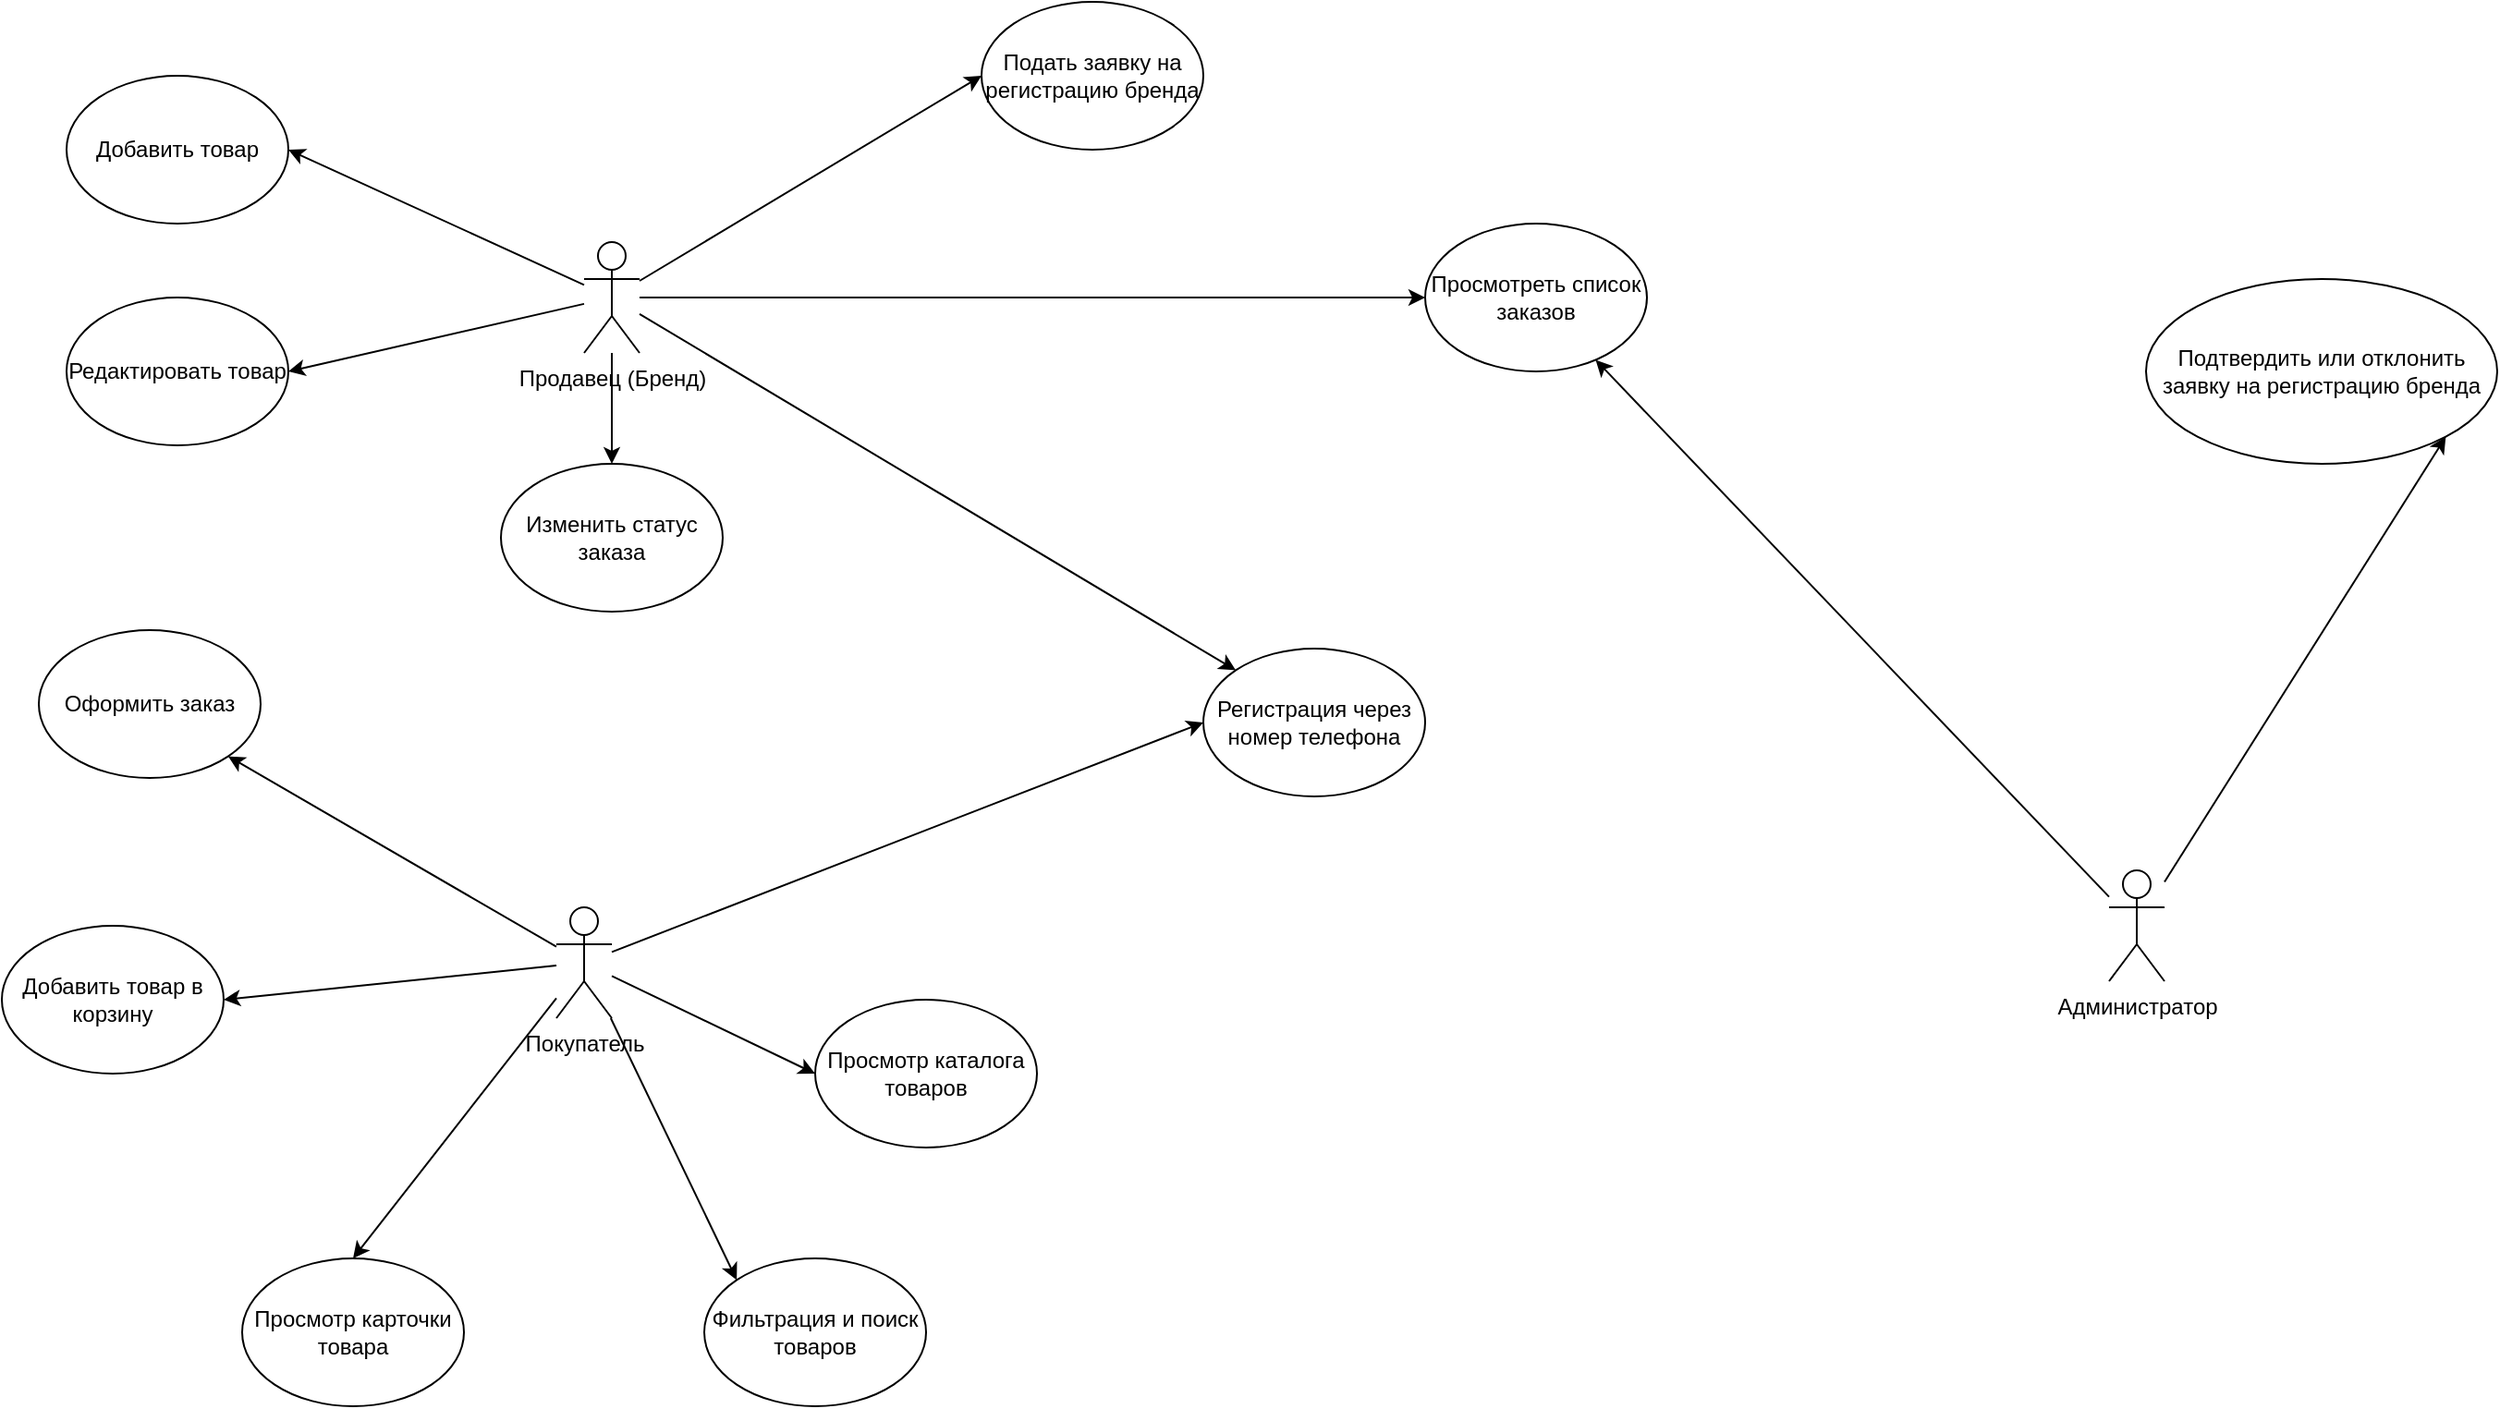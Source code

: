 <mxfile version="26.0.4">
  <diagram name="Page-1" id="7_Z8981V1ElBUZm9hgSq">
    <mxGraphModel dx="1434" dy="5517" grid="1" gridSize="10" guides="1" tooltips="1" connect="1" arrows="1" fold="1" page="1" pageScale="1" pageWidth="3300" pageHeight="4681" math="0" shadow="0">
      <root>
        <mxCell id="0" />
        <mxCell id="1" parent="0" />
        <mxCell id="nAR1nL-UHkU4ty_js7dU-6" style="rounded=0;orthogonalLoop=1;jettySize=auto;html=1;entryX=0;entryY=0.5;entryDx=0;entryDy=0;" edge="1" parent="1" source="nAR1nL-UHkU4ty_js7dU-1" target="nAR1nL-UHkU4ty_js7dU-5">
          <mxGeometry relative="1" as="geometry" />
        </mxCell>
        <mxCell id="nAR1nL-UHkU4ty_js7dU-19" style="rounded=0;orthogonalLoop=1;jettySize=auto;html=1;entryX=0.5;entryY=0;entryDx=0;entryDy=0;" edge="1" parent="1" source="nAR1nL-UHkU4ty_js7dU-1" target="nAR1nL-UHkU4ty_js7dU-14">
          <mxGeometry relative="1" as="geometry" />
        </mxCell>
        <mxCell id="nAR1nL-UHkU4ty_js7dU-20" style="rounded=0;orthogonalLoop=1;jettySize=auto;html=1;entryX=0;entryY=0;entryDx=0;entryDy=0;" edge="1" parent="1" source="nAR1nL-UHkU4ty_js7dU-1" target="nAR1nL-UHkU4ty_js7dU-13">
          <mxGeometry relative="1" as="geometry" />
        </mxCell>
        <mxCell id="nAR1nL-UHkU4ty_js7dU-21" style="rounded=0;orthogonalLoop=1;jettySize=auto;html=1;entryX=0;entryY=0.5;entryDx=0;entryDy=0;" edge="1" parent="1" source="nAR1nL-UHkU4ty_js7dU-1" target="nAR1nL-UHkU4ty_js7dU-12">
          <mxGeometry relative="1" as="geometry" />
        </mxCell>
        <mxCell id="nAR1nL-UHkU4ty_js7dU-24" style="rounded=0;orthogonalLoop=1;jettySize=auto;html=1;entryX=1;entryY=0.5;entryDx=0;entryDy=0;" edge="1" parent="1" source="nAR1nL-UHkU4ty_js7dU-1" target="nAR1nL-UHkU4ty_js7dU-22">
          <mxGeometry relative="1" as="geometry" />
        </mxCell>
        <mxCell id="nAR1nL-UHkU4ty_js7dU-25" style="rounded=0;orthogonalLoop=1;jettySize=auto;html=1;entryX=1;entryY=1;entryDx=0;entryDy=0;" edge="1" parent="1" source="nAR1nL-UHkU4ty_js7dU-1" target="nAR1nL-UHkU4ty_js7dU-23">
          <mxGeometry relative="1" as="geometry" />
        </mxCell>
        <mxCell id="nAR1nL-UHkU4ty_js7dU-1" value="Покупатель" style="shape=umlActor;verticalLabelPosition=bottom;verticalAlign=top;html=1;outlineConnect=0;" vertex="1" parent="1">
          <mxGeometry x="310" y="280" width="30" height="60" as="geometry" />
        </mxCell>
        <mxCell id="nAR1nL-UHkU4ty_js7dU-7" style="rounded=0;orthogonalLoop=1;jettySize=auto;html=1;entryX=0;entryY=0;entryDx=0;entryDy=0;" edge="1" parent="1" source="nAR1nL-UHkU4ty_js7dU-2" target="nAR1nL-UHkU4ty_js7dU-5">
          <mxGeometry relative="1" as="geometry" />
        </mxCell>
        <mxCell id="nAR1nL-UHkU4ty_js7dU-9" style="rounded=0;orthogonalLoop=1;jettySize=auto;html=1;entryX=0;entryY=0.5;entryDx=0;entryDy=0;" edge="1" parent="1" source="nAR1nL-UHkU4ty_js7dU-2" target="nAR1nL-UHkU4ty_js7dU-8">
          <mxGeometry relative="1" as="geometry" />
        </mxCell>
        <mxCell id="nAR1nL-UHkU4ty_js7dU-17" style="rounded=0;orthogonalLoop=1;jettySize=auto;html=1;entryX=1;entryY=0.5;entryDx=0;entryDy=0;" edge="1" parent="1" source="nAR1nL-UHkU4ty_js7dU-2" target="nAR1nL-UHkU4ty_js7dU-15">
          <mxGeometry relative="1" as="geometry" />
        </mxCell>
        <mxCell id="nAR1nL-UHkU4ty_js7dU-18" style="rounded=0;orthogonalLoop=1;jettySize=auto;html=1;entryX=1;entryY=0.5;entryDx=0;entryDy=0;" edge="1" parent="1" source="nAR1nL-UHkU4ty_js7dU-2" target="nAR1nL-UHkU4ty_js7dU-16">
          <mxGeometry relative="1" as="geometry" />
        </mxCell>
        <mxCell id="nAR1nL-UHkU4ty_js7dU-27" style="rounded=0;orthogonalLoop=1;jettySize=auto;html=1;" edge="1" parent="1" source="nAR1nL-UHkU4ty_js7dU-2" target="nAR1nL-UHkU4ty_js7dU-26">
          <mxGeometry relative="1" as="geometry" />
        </mxCell>
        <mxCell id="nAR1nL-UHkU4ty_js7dU-29" style="edgeStyle=orthogonalEdgeStyle;rounded=0;orthogonalLoop=1;jettySize=auto;html=1;" edge="1" parent="1" source="nAR1nL-UHkU4ty_js7dU-2" target="nAR1nL-UHkU4ty_js7dU-28">
          <mxGeometry relative="1" as="geometry" />
        </mxCell>
        <mxCell id="nAR1nL-UHkU4ty_js7dU-2" value="Продавец (Бренд)" style="shape=umlActor;verticalLabelPosition=bottom;verticalAlign=top;html=1;outlineConnect=0;" vertex="1" parent="1">
          <mxGeometry x="325" y="-80" width="30" height="60" as="geometry" />
        </mxCell>
        <mxCell id="nAR1nL-UHkU4ty_js7dU-11" style="rounded=0;orthogonalLoop=1;jettySize=auto;html=1;entryX=1;entryY=1;entryDx=0;entryDy=0;" edge="1" parent="1" source="nAR1nL-UHkU4ty_js7dU-3" target="nAR1nL-UHkU4ty_js7dU-10">
          <mxGeometry relative="1" as="geometry" />
        </mxCell>
        <mxCell id="nAR1nL-UHkU4ty_js7dU-30" style="rounded=0;orthogonalLoop=1;jettySize=auto;html=1;" edge="1" parent="1" source="nAR1nL-UHkU4ty_js7dU-3" target="nAR1nL-UHkU4ty_js7dU-26">
          <mxGeometry relative="1" as="geometry" />
        </mxCell>
        <mxCell id="nAR1nL-UHkU4ty_js7dU-3" value="Администратор" style="shape=umlActor;verticalLabelPosition=bottom;verticalAlign=top;html=1;outlineConnect=0;" vertex="1" parent="1">
          <mxGeometry x="1150" y="260" width="30" height="60" as="geometry" />
        </mxCell>
        <mxCell id="nAR1nL-UHkU4ty_js7dU-5" value="Регистрация через номер телефона" style="ellipse;whiteSpace=wrap;html=1;" vertex="1" parent="1">
          <mxGeometry x="660" y="140" width="120" height="80" as="geometry" />
        </mxCell>
        <mxCell id="nAR1nL-UHkU4ty_js7dU-8" value="Подать заявку на регистрацию бренда" style="ellipse;whiteSpace=wrap;html=1;" vertex="1" parent="1">
          <mxGeometry x="540" y="-210" width="120" height="80" as="geometry" />
        </mxCell>
        <mxCell id="nAR1nL-UHkU4ty_js7dU-10" value="Подтвердить или отклонить заявку на регистрацию бренда" style="ellipse;whiteSpace=wrap;html=1;" vertex="1" parent="1">
          <mxGeometry x="1170" y="-60" width="190" height="100" as="geometry" />
        </mxCell>
        <mxCell id="nAR1nL-UHkU4ty_js7dU-12" value="Просмотр каталога товаров" style="ellipse;whiteSpace=wrap;html=1;" vertex="1" parent="1">
          <mxGeometry x="450" y="330" width="120" height="80" as="geometry" />
        </mxCell>
        <mxCell id="nAR1nL-UHkU4ty_js7dU-13" value="Фильтрация и поиск товаров" style="ellipse;whiteSpace=wrap;html=1;" vertex="1" parent="1">
          <mxGeometry x="390" y="470" width="120" height="80" as="geometry" />
        </mxCell>
        <mxCell id="nAR1nL-UHkU4ty_js7dU-14" value="Просмотр карточки товара" style="ellipse;whiteSpace=wrap;html=1;" vertex="1" parent="1">
          <mxGeometry x="140" y="470" width="120" height="80" as="geometry" />
        </mxCell>
        <mxCell id="nAR1nL-UHkU4ty_js7dU-15" value="Добавить товар" style="ellipse;whiteSpace=wrap;html=1;" vertex="1" parent="1">
          <mxGeometry x="45" y="-170" width="120" height="80" as="geometry" />
        </mxCell>
        <mxCell id="nAR1nL-UHkU4ty_js7dU-16" value="Редактировать товар" style="ellipse;whiteSpace=wrap;html=1;" vertex="1" parent="1">
          <mxGeometry x="45" y="-50" width="120" height="80" as="geometry" />
        </mxCell>
        <mxCell id="nAR1nL-UHkU4ty_js7dU-22" value="Добавить товар в корзину" style="ellipse;whiteSpace=wrap;html=1;" vertex="1" parent="1">
          <mxGeometry x="10" y="290" width="120" height="80" as="geometry" />
        </mxCell>
        <mxCell id="nAR1nL-UHkU4ty_js7dU-23" value="Оформить заказ" style="ellipse;whiteSpace=wrap;html=1;" vertex="1" parent="1">
          <mxGeometry x="30" y="130" width="120" height="80" as="geometry" />
        </mxCell>
        <mxCell id="nAR1nL-UHkU4ty_js7dU-26" value="Просмотреть список заказов" style="ellipse;whiteSpace=wrap;html=1;" vertex="1" parent="1">
          <mxGeometry x="780" y="-90" width="120" height="80" as="geometry" />
        </mxCell>
        <mxCell id="nAR1nL-UHkU4ty_js7dU-28" value="Изменить статус заказа" style="ellipse;whiteSpace=wrap;html=1;" vertex="1" parent="1">
          <mxGeometry x="280" y="40" width="120" height="80" as="geometry" />
        </mxCell>
      </root>
    </mxGraphModel>
  </diagram>
</mxfile>
